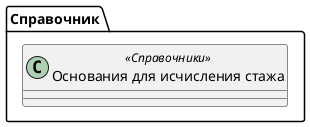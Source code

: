 ﻿@startuml ОснованияИсчисляемогоСтраховогоСтажа
'!include templates.wsd
'..\include templates.wsd
class Справочник.ОснованияИсчисляемогоСтраховогоСтажа as "Основания для исчисления стажа" <<Справочники>>
{
}
@enduml
